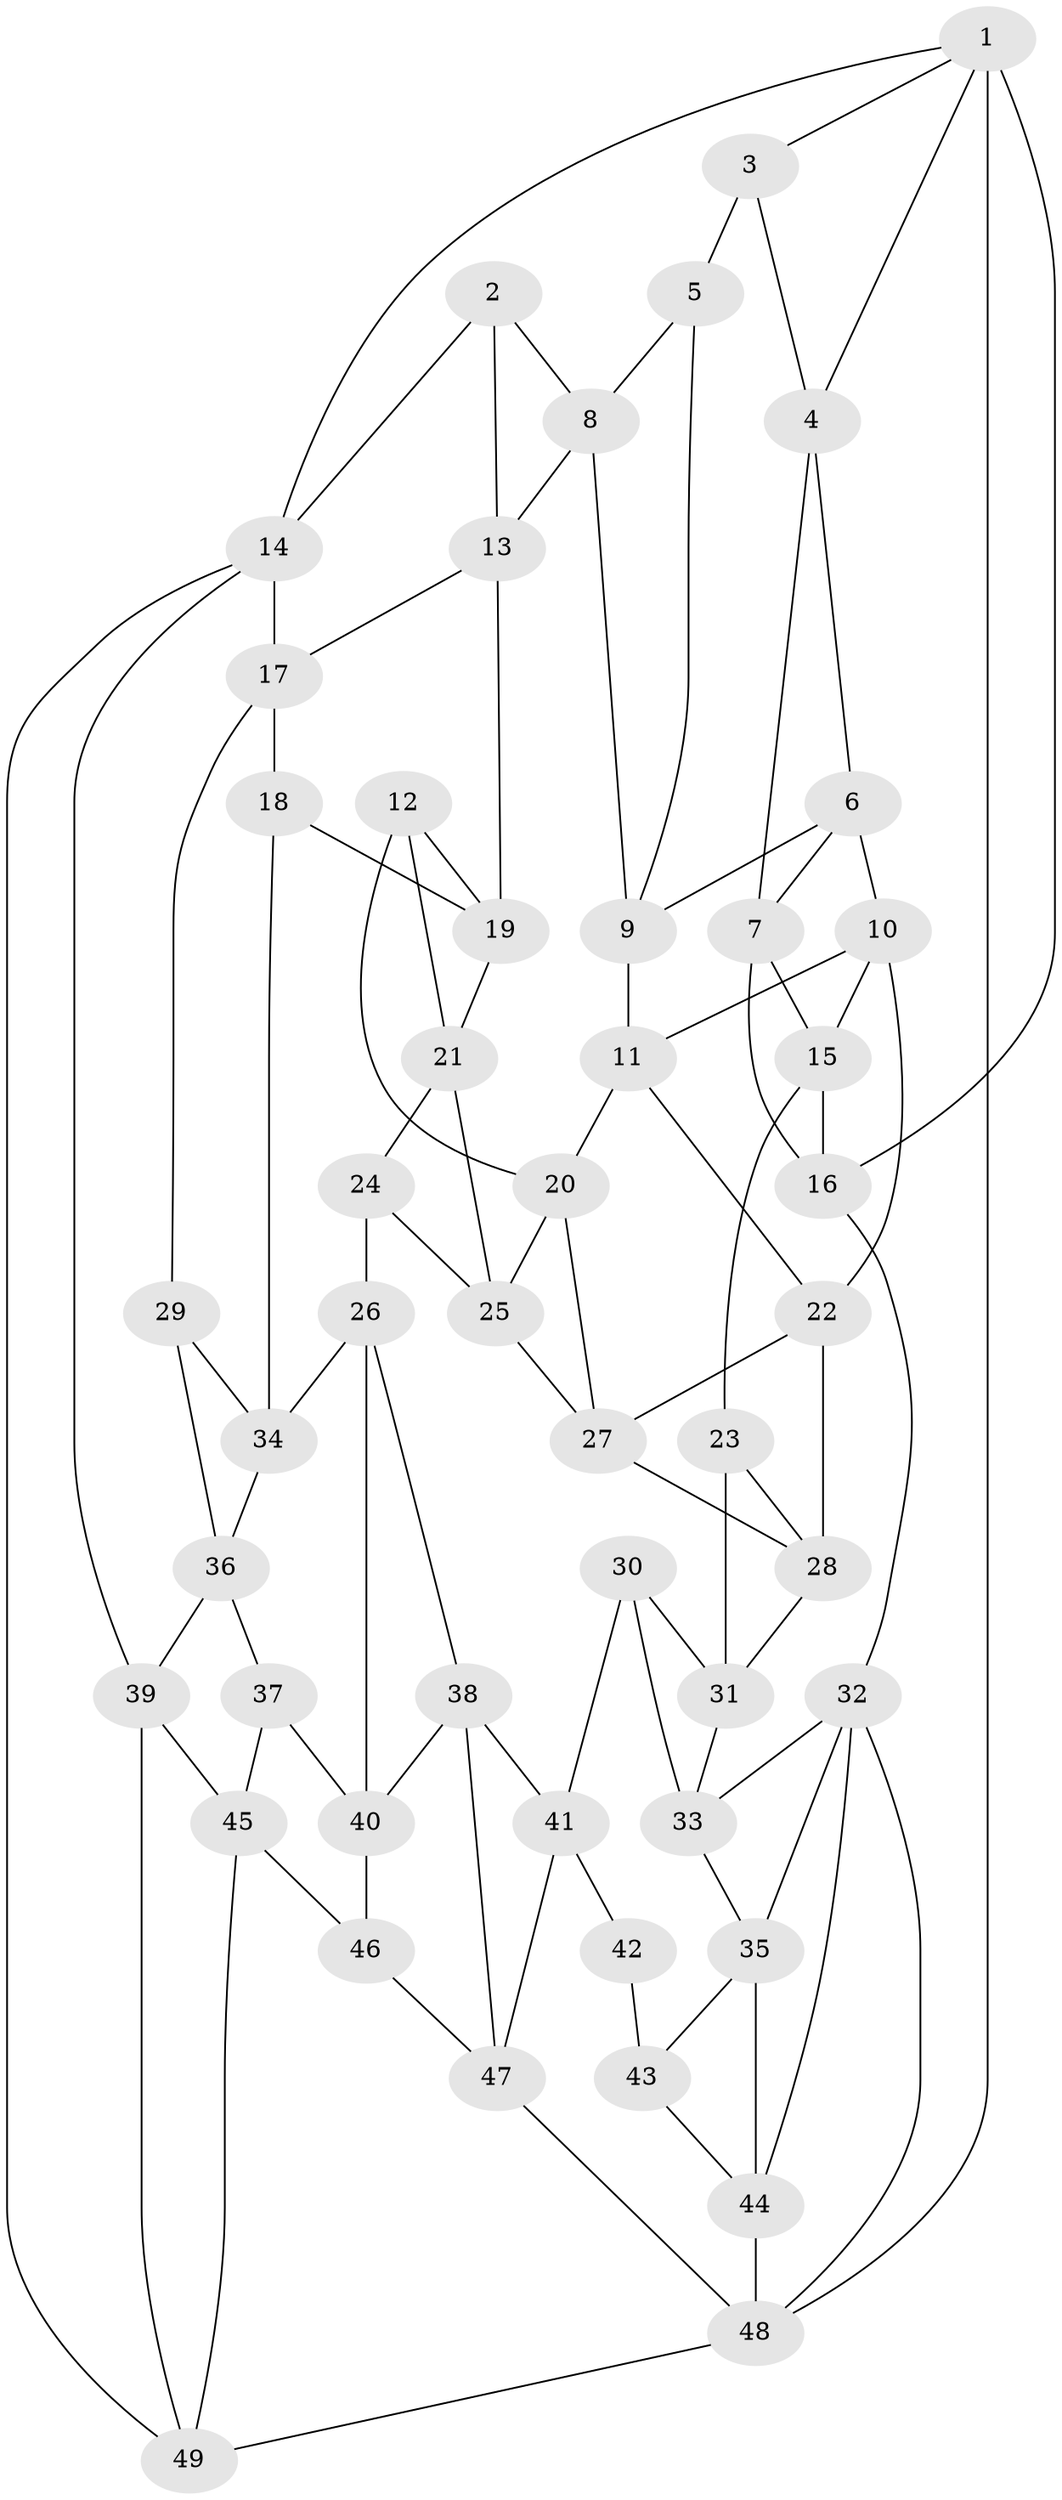 // original degree distribution, {3: 0.020618556701030927, 5: 0.5567010309278351, 4: 0.2268041237113402, 6: 0.1958762886597938}
// Generated by graph-tools (version 1.1) at 2025/03/03/09/25 03:03:11]
// undirected, 49 vertices, 93 edges
graph export_dot {
graph [start="1"]
  node [color=gray90,style=filled];
  1;
  2;
  3;
  4;
  5;
  6;
  7;
  8;
  9;
  10;
  11;
  12;
  13;
  14;
  15;
  16;
  17;
  18;
  19;
  20;
  21;
  22;
  23;
  24;
  25;
  26;
  27;
  28;
  29;
  30;
  31;
  32;
  33;
  34;
  35;
  36;
  37;
  38;
  39;
  40;
  41;
  42;
  43;
  44;
  45;
  46;
  47;
  48;
  49;
  1 -- 3 [weight=1.0];
  1 -- 4 [weight=1.0];
  1 -- 14 [weight=1.0];
  1 -- 16 [weight=1.0];
  1 -- 48 [weight=1.0];
  2 -- 8 [weight=1.0];
  2 -- 13 [weight=1.0];
  2 -- 14 [weight=1.0];
  3 -- 4 [weight=1.0];
  3 -- 5 [weight=2.0];
  4 -- 6 [weight=1.0];
  4 -- 7 [weight=1.0];
  5 -- 8 [weight=1.0];
  5 -- 9 [weight=1.0];
  6 -- 7 [weight=1.0];
  6 -- 9 [weight=1.0];
  6 -- 10 [weight=1.0];
  7 -- 15 [weight=1.0];
  7 -- 16 [weight=1.0];
  8 -- 9 [weight=1.0];
  8 -- 13 [weight=1.0];
  9 -- 11 [weight=1.0];
  10 -- 11 [weight=1.0];
  10 -- 15 [weight=1.0];
  10 -- 22 [weight=1.0];
  11 -- 20 [weight=1.0];
  11 -- 22 [weight=1.0];
  12 -- 19 [weight=1.0];
  12 -- 20 [weight=1.0];
  12 -- 21 [weight=1.0];
  13 -- 17 [weight=1.0];
  13 -- 19 [weight=1.0];
  14 -- 17 [weight=1.0];
  14 -- 39 [weight=1.0];
  14 -- 49 [weight=1.0];
  15 -- 16 [weight=1.0];
  15 -- 23 [weight=1.0];
  16 -- 32 [weight=1.0];
  17 -- 18 [weight=1.0];
  17 -- 29 [weight=1.0];
  18 -- 19 [weight=1.0];
  18 -- 34 [weight=1.0];
  19 -- 21 [weight=1.0];
  20 -- 25 [weight=1.0];
  20 -- 27 [weight=1.0];
  21 -- 24 [weight=1.0];
  21 -- 25 [weight=1.0];
  22 -- 27 [weight=1.0];
  22 -- 28 [weight=1.0];
  23 -- 28 [weight=1.0];
  23 -- 31 [weight=1.0];
  24 -- 25 [weight=1.0];
  24 -- 26 [weight=1.0];
  25 -- 27 [weight=1.0];
  26 -- 34 [weight=1.0];
  26 -- 38 [weight=1.0];
  26 -- 40 [weight=1.0];
  27 -- 28 [weight=1.0];
  28 -- 31 [weight=1.0];
  29 -- 34 [weight=1.0];
  29 -- 36 [weight=1.0];
  30 -- 31 [weight=1.0];
  30 -- 33 [weight=1.0];
  30 -- 41 [weight=1.0];
  31 -- 33 [weight=1.0];
  32 -- 33 [weight=1.0];
  32 -- 35 [weight=1.0];
  32 -- 44 [weight=1.0];
  32 -- 48 [weight=1.0];
  33 -- 35 [weight=1.0];
  34 -- 36 [weight=1.0];
  35 -- 43 [weight=1.0];
  35 -- 44 [weight=1.0];
  36 -- 37 [weight=1.0];
  36 -- 39 [weight=1.0];
  37 -- 40 [weight=1.0];
  37 -- 45 [weight=1.0];
  38 -- 40 [weight=1.0];
  38 -- 41 [weight=1.0];
  38 -- 47 [weight=1.0];
  39 -- 45 [weight=1.0];
  39 -- 49 [weight=1.0];
  40 -- 46 [weight=1.0];
  41 -- 42 [weight=1.0];
  41 -- 47 [weight=1.0];
  42 -- 43 [weight=2.0];
  43 -- 44 [weight=1.0];
  44 -- 48 [weight=1.0];
  45 -- 46 [weight=1.0];
  45 -- 49 [weight=1.0];
  46 -- 47 [weight=1.0];
  47 -- 48 [weight=1.0];
  48 -- 49 [weight=1.0];
}
